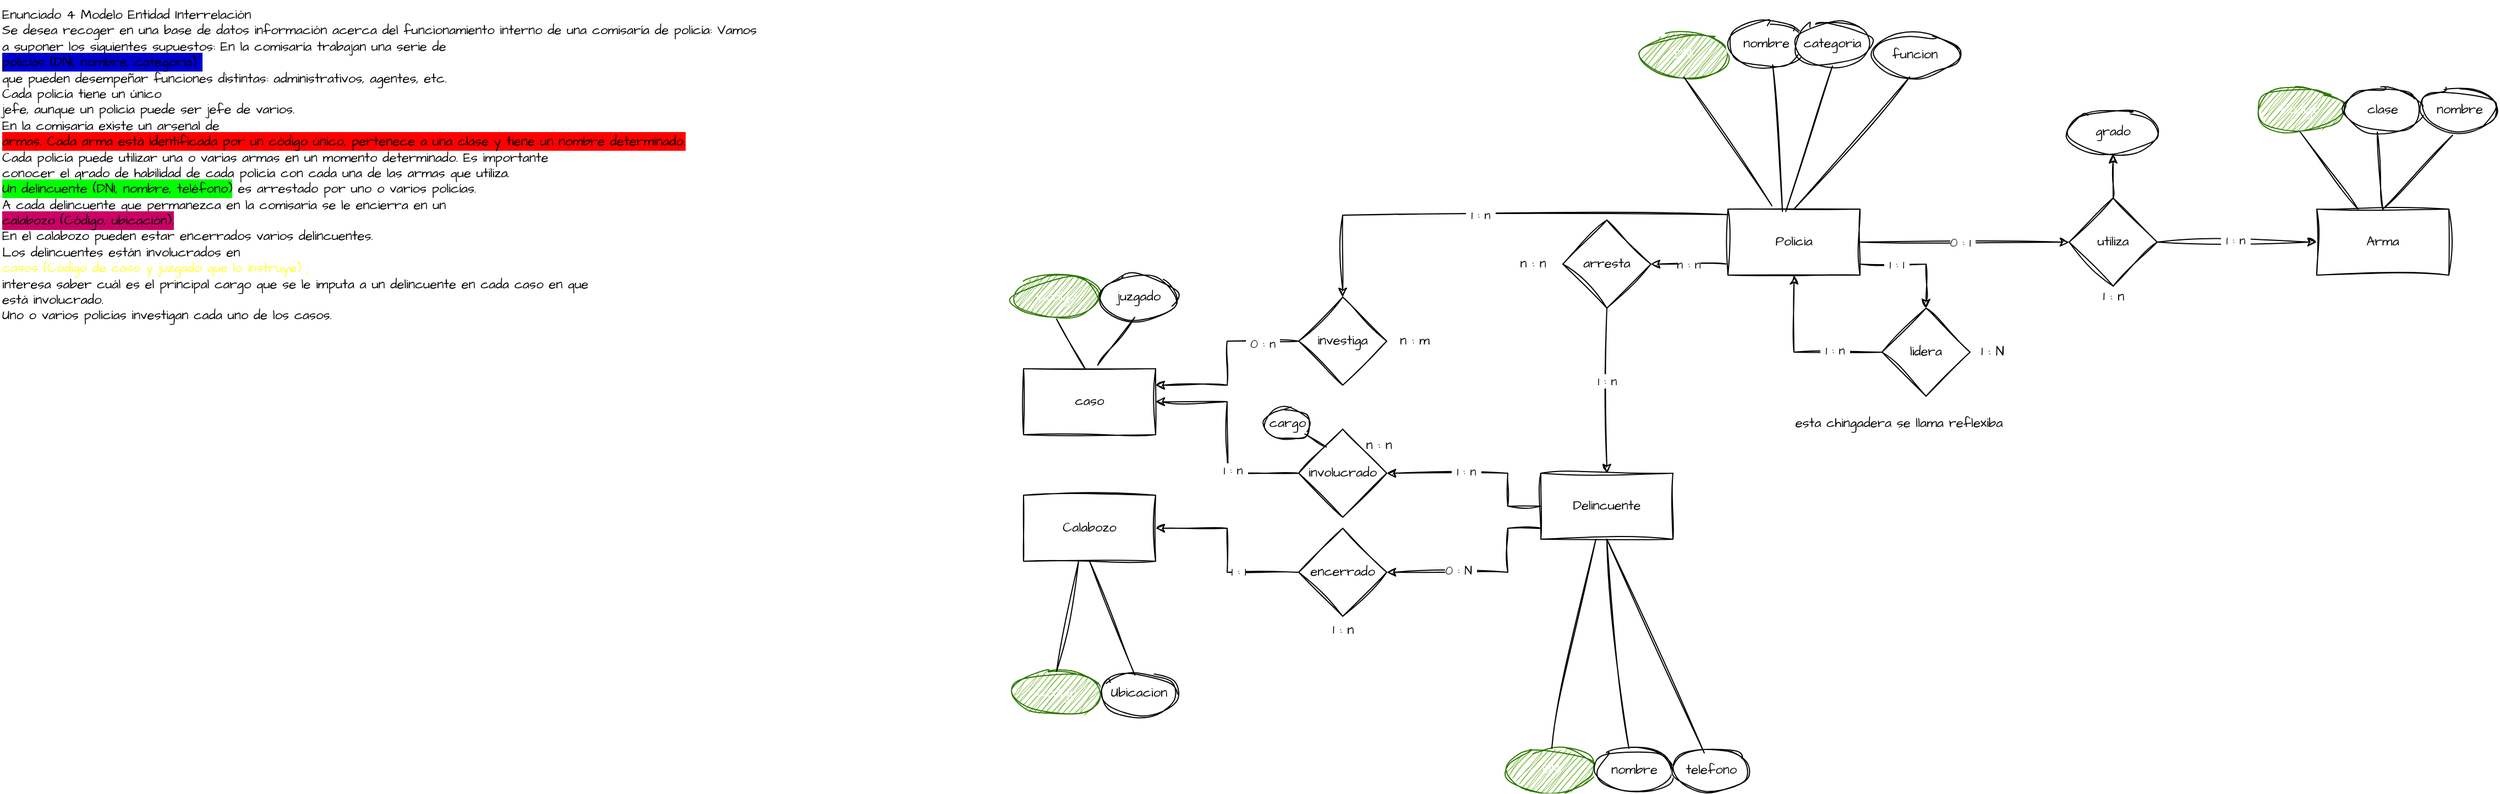 <mxfile version="28.1.2">
  <diagram name="Página-1" id="NHp910RCLfkg16YRV3e-">
    <mxGraphModel dx="4593" dy="1529" grid="1" gridSize="10" guides="1" tooltips="1" connect="1" arrows="1" fold="1" page="0" pageScale="1" pageWidth="827" pageHeight="1169" math="0" shadow="0">
      <root>
        <mxCell id="0" />
        <mxCell id="1" parent="0" />
        <mxCell id="pzdc9UByRqvHz5rYgVLP-1" value="Enunciado 4 Modelo Entidad Interrelación&lt;br&gt;Se desea recoger en una base de datos información acerca del funcionamiento interno de una comisaría de policía: Vamos a suponer los siguientes supuestos: En la comisaría trabajan una serie de&amp;nbsp;&lt;div&gt;&lt;span style=&quot;background-color: rgb(0, 0, 204);&quot;&gt;policías (DNI, nombre, categoría)&amp;nbsp;&lt;/span&gt;&lt;/div&gt;&lt;div&gt;que pueden desempeñar&amp;nbsp;&lt;span style=&quot;background-color: transparent; color: light-dark(rgb(0, 0, 0), rgb(255, 255, 255));&quot;&gt;funciones distintas: administrativos, agentes, etc.&lt;/span&gt;&lt;/div&gt;&lt;div&gt;&lt;span style=&quot;background-color: transparent; color: light-dark(rgb(0, 0, 0), rgb(255, 255, 255));&quot;&gt;Cada policía tiene un único&amp;nbsp;&lt;/span&gt;&lt;/div&gt;&lt;div&gt;&lt;span style=&quot;background-color: transparent; color: light-dark(rgb(0, 0, 0), rgb(255, 255, 255));&quot;&gt;jefe, aunque un policía puede ser jefe de varios.&lt;/span&gt;&lt;/div&gt;&lt;div&gt;En la comisaría existe un arsenal de&amp;nbsp;&lt;/div&gt;&lt;div&gt;&lt;span style=&quot;background-color: rgb(255, 0, 0);&quot;&gt;armas. Cada arma está identificada por un código único, pertenece a una clase y tiene un nombre determinado.&lt;br&gt;&lt;/span&gt;Cada policía puede utilizar una o varias armas en un momento determinado. Es importante&lt;br&gt;conocer el grado de habilidad de cada policía con cada una de las armas que utiliza.&lt;br&gt;&lt;span style=&quot;background-color: rgb(0, 255, 0);&quot;&gt;Un delincuente (DNI, nombre, teléfono)&lt;/span&gt; es arrestado por uno o varios policías.&lt;br&gt;A cada delincuente que permanezca en la comisaría se le encierra en un&amp;nbsp;&lt;/div&gt;&lt;div&gt;&lt;span style=&quot;background-color: rgb(204, 0, 102);&quot;&gt;calabozo (Código, ubicación).&lt;/span&gt;&lt;span style=&quot;background-color: light-dark(#ffffff, var(--ge-dark-color, #121212));&quot;&gt;&amp;nbsp;&lt;/span&gt;&lt;/div&gt;&lt;div&gt;En el calabozo pueden estar encerrados varios delincuentes.&lt;br&gt;Los delincuentes están involucrados en&lt;/div&gt;&lt;div&gt;&lt;font style=&quot;color: rgb(255, 255, 51);&quot;&gt;c&lt;span style=&quot;background-color: transparent;&quot;&gt;asos (Código de caso y juzgado que lo instruye) ;&lt;/span&gt;&lt;/font&gt;&lt;/div&gt;&lt;div&gt;interesa saber cuál es el principal cargo que se le imputa a un delincuente en cada caso en que&lt;br&gt;está involucrado.&lt;br&gt;Uno o varios policías investigan cada uno de los casos.&lt;/div&gt;" style="text;whiteSpace=wrap;html=1;fontFamily=Architects Daughter;fontSource=https%3A%2F%2Ffonts.googleapis.com%2Fcss%3Ffamily%3DArchitects%2BDaughter;" vertex="1" parent="1">
          <mxGeometry x="-1720" y="150" width="690" height="290" as="geometry" />
        </mxCell>
        <mxCell id="pzdc9UByRqvHz5rYgVLP-36" value="" style="edgeStyle=orthogonalEdgeStyle;rounded=0;sketch=1;hachureGap=4;jiggle=2;curveFitting=1;orthogonalLoop=1;jettySize=auto;html=1;fontFamily=Architects Daughter;fontSource=https%3A%2F%2Ffonts.googleapis.com%2Fcss%3Ffamily%3DArchitects%2BDaughter;entryX=1;entryY=0.5;entryDx=0;entryDy=0;" edge="1" parent="1" source="pzdc9UByRqvHz5rYgVLP-2" target="pzdc9UByRqvHz5rYgVLP-35">
          <mxGeometry relative="1" as="geometry">
            <Array as="points">
              <mxPoint x="-220" y="390" />
            </Array>
          </mxGeometry>
        </mxCell>
        <mxCell id="pzdc9UByRqvHz5rYgVLP-83" value="n : n" style="edgeLabel;html=1;align=center;verticalAlign=middle;resizable=0;points=[];sketch=1;hachureGap=4;jiggle=2;curveFitting=1;fontFamily=Architects Daughter;fontSource=https%3A%2F%2Ffonts.googleapis.com%2Fcss%3Ffamily%3DArchitects%2BDaughter;" vertex="1" connectable="0" parent="pzdc9UByRqvHz5rYgVLP-36">
          <mxGeometry x="0.041" relative="1" as="geometry">
            <mxPoint as="offset" />
          </mxGeometry>
        </mxCell>
        <mxCell id="pzdc9UByRqvHz5rYgVLP-47" value="" style="edgeStyle=orthogonalEdgeStyle;rounded=0;sketch=1;hachureGap=4;jiggle=2;curveFitting=1;orthogonalLoop=1;jettySize=auto;html=1;fontFamily=Architects Daughter;fontSource=https%3A%2F%2Ffonts.googleapis.com%2Fcss%3Ffamily%3DArchitects%2BDaughter;" edge="1" parent="1" source="pzdc9UByRqvHz5rYgVLP-2" target="pzdc9UByRqvHz5rYgVLP-46">
          <mxGeometry relative="1" as="geometry">
            <Array as="points">
              <mxPoint x="30" y="390" />
            </Array>
          </mxGeometry>
        </mxCell>
        <mxCell id="pzdc9UByRqvHz5rYgVLP-76" value="&amp;nbsp;1 : 1&amp;nbsp;" style="edgeLabel;html=1;align=center;verticalAlign=middle;resizable=0;points=[];sketch=1;hachureGap=4;jiggle=2;curveFitting=1;fontFamily=Architects Daughter;fontSource=https%3A%2F%2Ffonts.googleapis.com%2Fcss%3Ffamily%3DArchitects%2BDaughter;" vertex="1" connectable="0" parent="pzdc9UByRqvHz5rYgVLP-47">
          <mxGeometry x="-0.337" relative="1" as="geometry">
            <mxPoint as="offset" />
          </mxGeometry>
        </mxCell>
        <mxCell id="pzdc9UByRqvHz5rYgVLP-64" value="" style="edgeStyle=orthogonalEdgeStyle;rounded=0;sketch=1;hachureGap=4;jiggle=2;curveFitting=1;orthogonalLoop=1;jettySize=auto;html=1;fontFamily=Architects Daughter;fontSource=https%3A%2F%2Ffonts.googleapis.com%2Fcss%3Ffamily%3DArchitects%2BDaughter;" edge="1" parent="1" source="pzdc9UByRqvHz5rYgVLP-2" target="pzdc9UByRqvHz5rYgVLP-63">
          <mxGeometry relative="1" as="geometry" />
        </mxCell>
        <mxCell id="pzdc9UByRqvHz5rYgVLP-80" value="0 : 1&amp;nbsp;" style="edgeLabel;html=1;align=center;verticalAlign=middle;resizable=0;points=[];sketch=1;hachureGap=4;jiggle=2;curveFitting=1;fontFamily=Architects Daughter;fontSource=https%3A%2F%2Ffonts.googleapis.com%2Fcss%3Ffamily%3DArchitects%2BDaughter;" vertex="1" connectable="0" parent="pzdc9UByRqvHz5rYgVLP-64">
          <mxGeometry x="-0.027" relative="1" as="geometry">
            <mxPoint as="offset" />
          </mxGeometry>
        </mxCell>
        <mxCell id="pzdc9UByRqvHz5rYgVLP-71" style="edgeStyle=orthogonalEdgeStyle;rounded=0;sketch=1;hachureGap=4;jiggle=2;curveFitting=1;orthogonalLoop=1;jettySize=auto;html=1;entryX=0.5;entryY=0;entryDx=0;entryDy=0;fontFamily=Architects Daughter;fontSource=https%3A%2F%2Ffonts.googleapis.com%2Fcss%3Ffamily%3DArchitects%2BDaughter;" edge="1" parent="1" target="pzdc9UByRqvHz5rYgVLP-70">
          <mxGeometry relative="1" as="geometry">
            <mxPoint x="-150" y="345.023" as="sourcePoint" />
            <mxPoint x="-490" y="394.97" as="targetPoint" />
          </mxGeometry>
        </mxCell>
        <mxCell id="pzdc9UByRqvHz5rYgVLP-92" value="&amp;nbsp;1 : n&amp;nbsp;" style="edgeLabel;html=1;align=center;verticalAlign=middle;resizable=0;points=[];sketch=1;hachureGap=4;jiggle=2;curveFitting=1;fontFamily=Architects Daughter;fontSource=https%3A%2F%2Ffonts.googleapis.com%2Fcss%3Ffamily%3DArchitects%2BDaughter;" vertex="1" connectable="0" parent="pzdc9UByRqvHz5rYgVLP-71">
          <mxGeometry x="0.062" y="-1" relative="1" as="geometry">
            <mxPoint as="offset" />
          </mxGeometry>
        </mxCell>
        <mxCell id="pzdc9UByRqvHz5rYgVLP-2" value="Policia" style="rounded=0;whiteSpace=wrap;html=1;sketch=1;hachureGap=4;jiggle=2;curveFitting=1;fontFamily=Architects Daughter;fontSource=https%3A%2F%2Ffonts.googleapis.com%2Fcss%3Ffamily%3DArchitects%2BDaughter;" vertex="1" parent="1">
          <mxGeometry x="-150" y="340" width="120" height="60" as="geometry" />
        </mxCell>
        <mxCell id="pzdc9UByRqvHz5rYgVLP-3" value="DNI" style="ellipse;whiteSpace=wrap;html=1;sketch=1;hachureGap=4;jiggle=2;curveFitting=1;fontFamily=Architects Daughter;fontSource=https%3A%2F%2Ffonts.googleapis.com%2Fcss%3Ffamily%3DArchitects%2BDaughter;fillColor=#60a917;fontColor=#ffffff;strokeColor=#2D7600;" vertex="1" parent="1">
          <mxGeometry x="-230" y="180" width="80" height="40" as="geometry" />
        </mxCell>
        <mxCell id="pzdc9UByRqvHz5rYgVLP-4" value="" style="endArrow=none;html=1;rounded=0;sketch=1;hachureGap=4;jiggle=2;curveFitting=1;fontFamily=Architects Daughter;fontSource=https%3A%2F%2Ffonts.googleapis.com%2Fcss%3Ffamily%3DArchitects%2BDaughter;exitX=0.5;exitY=1;exitDx=0;exitDy=0;entryX=0.333;entryY=-0.05;entryDx=0;entryDy=0;entryPerimeter=0;" edge="1" parent="1" source="pzdc9UByRqvHz5rYgVLP-3" target="pzdc9UByRqvHz5rYgVLP-2">
          <mxGeometry width="50" height="50" relative="1" as="geometry">
            <mxPoint x="-170" y="300" as="sourcePoint" />
            <mxPoint x="-120" y="250" as="targetPoint" />
          </mxGeometry>
        </mxCell>
        <mxCell id="pzdc9UByRqvHz5rYgVLP-5" value="nombre" style="ellipse;whiteSpace=wrap;html=1;sketch=1;hachureGap=4;jiggle=2;curveFitting=1;fontFamily=Architects Daughter;fontSource=https%3A%2F%2Ffonts.googleapis.com%2Fcss%3Ffamily%3DArchitects%2BDaughter;" vertex="1" parent="1">
          <mxGeometry x="-150" y="170" width="70" height="40" as="geometry" />
        </mxCell>
        <mxCell id="pzdc9UByRqvHz5rYgVLP-6" value="" style="endArrow=none;html=1;rounded=0;sketch=1;hachureGap=4;jiggle=2;curveFitting=1;fontFamily=Architects Daughter;fontSource=https%3A%2F%2Ffonts.googleapis.com%2Fcss%3Ffamily%3DArchitects%2BDaughter;exitX=0.581;exitY=0.971;exitDx=0;exitDy=0;entryX=0.413;entryY=0.036;entryDx=0;entryDy=0;entryPerimeter=0;exitPerimeter=0;" edge="1" parent="1" source="pzdc9UByRqvHz5rYgVLP-5" target="pzdc9UByRqvHz5rYgVLP-2">
          <mxGeometry width="50" height="50" relative="1" as="geometry">
            <mxPoint x="-190" y="370" as="sourcePoint" />
            <mxPoint x="-102" y="384" as="targetPoint" />
          </mxGeometry>
        </mxCell>
        <mxCell id="pzdc9UByRqvHz5rYgVLP-7" value="categoria" style="ellipse;whiteSpace=wrap;html=1;sketch=1;hachureGap=4;jiggle=2;curveFitting=1;fontFamily=Architects Daughter;fontSource=https%3A%2F%2Ffonts.googleapis.com%2Fcss%3Ffamily%3DArchitects%2BDaughter;" vertex="1" parent="1">
          <mxGeometry x="-90" y="170" width="70" height="40" as="geometry" />
        </mxCell>
        <mxCell id="pzdc9UByRqvHz5rYgVLP-8" value="" style="endArrow=none;html=1;rounded=0;sketch=1;hachureGap=4;jiggle=2;curveFitting=1;fontFamily=Architects Daughter;fontSource=https%3A%2F%2Ffonts.googleapis.com%2Fcss%3Ffamily%3DArchitects%2BDaughter;exitX=0.5;exitY=1;exitDx=0;exitDy=0;entryX=0.438;entryY=0.036;entryDx=0;entryDy=0;entryPerimeter=0;" edge="1" parent="1" source="pzdc9UByRqvHz5rYgVLP-7" target="pzdc9UByRqvHz5rYgVLP-2">
          <mxGeometry width="50" height="50" relative="1" as="geometry">
            <mxPoint x="-140" y="414" as="sourcePoint" />
            <mxPoint x="-53" y="400" as="targetPoint" />
          </mxGeometry>
        </mxCell>
        <mxCell id="pzdc9UByRqvHz5rYgVLP-13" value="funcion" style="ellipse;whiteSpace=wrap;html=1;sketch=1;hachureGap=4;jiggle=2;curveFitting=1;fontFamily=Architects Daughter;fontSource=https%3A%2F%2Ffonts.googleapis.com%2Fcss%3Ffamily%3DArchitects%2BDaughter;" vertex="1" parent="1">
          <mxGeometry x="-20" y="180" width="80" height="40" as="geometry" />
        </mxCell>
        <mxCell id="pzdc9UByRqvHz5rYgVLP-14" value="" style="endArrow=none;html=1;rounded=0;sketch=1;hachureGap=4;jiggle=2;curveFitting=1;fontFamily=Architects Daughter;fontSource=https%3A%2F%2Ffonts.googleapis.com%2Fcss%3Ffamily%3DArchitects%2BDaughter;exitX=0.439;exitY=0.999;exitDx=0;exitDy=0;entryX=0.5;entryY=0;entryDx=0;entryDy=0;exitPerimeter=0;" edge="1" parent="1" source="pzdc9UByRqvHz5rYgVLP-13" target="pzdc9UByRqvHz5rYgVLP-2">
          <mxGeometry width="50" height="50" relative="1" as="geometry">
            <mxPoint x="-150" y="455" as="sourcePoint" />
            <mxPoint x="-70" y="420" as="targetPoint" />
          </mxGeometry>
        </mxCell>
        <mxCell id="pzdc9UByRqvHz5rYgVLP-18" value="Arma" style="rounded=0;whiteSpace=wrap;html=1;sketch=1;hachureGap=4;jiggle=2;curveFitting=1;fontFamily=Architects Daughter;fontSource=https%3A%2F%2Ffonts.googleapis.com%2Fcss%3Ffamily%3DArchitects%2BDaughter;" vertex="1" parent="1">
          <mxGeometry x="385" y="340" width="120" height="60" as="geometry" />
        </mxCell>
        <mxCell id="pzdc9UByRqvHz5rYgVLP-19" value="codigo" style="ellipse;whiteSpace=wrap;html=1;sketch=1;hachureGap=4;jiggle=2;curveFitting=1;fontFamily=Architects Daughter;fontSource=https%3A%2F%2Ffonts.googleapis.com%2Fcss%3Ffamily%3DArchitects%2BDaughter;fillColor=#60a917;fontColor=#ffffff;strokeColor=#2D7600;" vertex="1" parent="1">
          <mxGeometry x="330" y="230" width="80" height="40" as="geometry" />
        </mxCell>
        <mxCell id="pzdc9UByRqvHz5rYgVLP-20" value="clase" style="ellipse;whiteSpace=wrap;html=1;sketch=1;hachureGap=4;jiggle=2;curveFitting=1;fontFamily=Architects Daughter;fontSource=https%3A%2F%2Ffonts.googleapis.com%2Fcss%3Ffamily%3DArchitects%2BDaughter;" vertex="1" parent="1">
          <mxGeometry x="410" y="230" width="70" height="40" as="geometry" />
        </mxCell>
        <mxCell id="pzdc9UByRqvHz5rYgVLP-21" value="nombre" style="ellipse;whiteSpace=wrap;html=1;sketch=1;hachureGap=4;jiggle=2;curveFitting=1;fontFamily=Architects Daughter;fontSource=https%3A%2F%2Ffonts.googleapis.com%2Fcss%3Ffamily%3DArchitects%2BDaughter;" vertex="1" parent="1">
          <mxGeometry x="480" y="230" width="70" height="40" as="geometry" />
        </mxCell>
        <mxCell id="pzdc9UByRqvHz5rYgVLP-23" value="" style="endArrow=none;html=1;rounded=0;sketch=1;hachureGap=4;jiggle=2;curveFitting=1;fontFamily=Architects Daughter;fontSource=https%3A%2F%2Ffonts.googleapis.com%2Fcss%3Ffamily%3DArchitects%2BDaughter;entryX=0.406;entryY=1.073;entryDx=0;entryDy=0;entryPerimeter=0;exitX=0.5;exitY=0;exitDx=0;exitDy=0;" edge="1" parent="1" source="pzdc9UByRqvHz5rYgVLP-18" target="pzdc9UByRqvHz5rYgVLP-21">
          <mxGeometry width="50" height="50" relative="1" as="geometry">
            <mxPoint x="400" y="360" as="sourcePoint" />
            <mxPoint x="450" y="310" as="targetPoint" />
          </mxGeometry>
        </mxCell>
        <mxCell id="pzdc9UByRqvHz5rYgVLP-24" value="" style="endArrow=none;html=1;rounded=0;sketch=1;hachureGap=4;jiggle=2;curveFitting=1;fontFamily=Architects Daughter;fontSource=https%3A%2F%2Ffonts.googleapis.com%2Fcss%3Ffamily%3DArchitects%2BDaughter;entryX=0.429;entryY=1;entryDx=0;entryDy=0;exitX=0.5;exitY=0;exitDx=0;exitDy=0;entryPerimeter=0;" edge="1" parent="1" source="pzdc9UByRqvHz5rYgVLP-18" target="pzdc9UByRqvHz5rYgVLP-20">
          <mxGeometry width="50" height="50" relative="1" as="geometry">
            <mxPoint x="440" y="377" as="sourcePoint" />
            <mxPoint x="508" y="310" as="targetPoint" />
          </mxGeometry>
        </mxCell>
        <mxCell id="pzdc9UByRqvHz5rYgVLP-25" value="" style="endArrow=none;html=1;rounded=0;sketch=1;hachureGap=4;jiggle=2;curveFitting=1;fontFamily=Architects Daughter;fontSource=https%3A%2F%2Ffonts.googleapis.com%2Fcss%3Ffamily%3DArchitects%2BDaughter;entryX=0.5;entryY=1;entryDx=0;entryDy=0;" edge="1" parent="1" source="pzdc9UByRqvHz5rYgVLP-18" target="pzdc9UByRqvHz5rYgVLP-19">
          <mxGeometry width="50" height="50" relative="1" as="geometry">
            <mxPoint x="420" y="380" as="sourcePoint" />
            <mxPoint x="420" y="310" as="targetPoint" />
          </mxGeometry>
        </mxCell>
        <mxCell id="pzdc9UByRqvHz5rYgVLP-44" value="" style="edgeStyle=orthogonalEdgeStyle;rounded=0;sketch=1;hachureGap=4;jiggle=2;curveFitting=1;orthogonalLoop=1;jettySize=auto;html=1;fontFamily=Architects Daughter;fontSource=https%3A%2F%2Ffonts.googleapis.com%2Fcss%3Ffamily%3DArchitects%2BDaughter;entryX=1;entryY=0.5;entryDx=0;entryDy=0;" edge="1" parent="1" source="pzdc9UByRqvHz5rYgVLP-26" target="pzdc9UByRqvHz5rYgVLP-43">
          <mxGeometry relative="1" as="geometry">
            <Array as="points">
              <mxPoint x="-350" y="630" />
              <mxPoint x="-350" y="670" />
            </Array>
          </mxGeometry>
        </mxCell>
        <mxCell id="pzdc9UByRqvHz5rYgVLP-86" value="0 : N&amp;nbsp;" style="edgeLabel;html=1;align=center;verticalAlign=middle;resizable=0;points=[];sketch=1;hachureGap=4;jiggle=2;curveFitting=1;fontFamily=Architects Daughter;fontSource=https%3A%2F%2Ffonts.googleapis.com%2Fcss%3Ffamily%3DArchitects%2BDaughter;" vertex="1" connectable="0" parent="pzdc9UByRqvHz5rYgVLP-44">
          <mxGeometry x="0.259" y="-2" relative="1" as="geometry">
            <mxPoint as="offset" />
          </mxGeometry>
        </mxCell>
        <mxCell id="pzdc9UByRqvHz5rYgVLP-54" value="" style="edgeStyle=orthogonalEdgeStyle;rounded=0;sketch=1;hachureGap=4;jiggle=2;curveFitting=1;orthogonalLoop=1;jettySize=auto;html=1;fontFamily=Architects Daughter;fontSource=https%3A%2F%2Ffonts.googleapis.com%2Fcss%3Ffamily%3DArchitects%2BDaughter;" edge="1" parent="1" source="pzdc9UByRqvHz5rYgVLP-26" target="pzdc9UByRqvHz5rYgVLP-53">
          <mxGeometry relative="1" as="geometry">
            <Array as="points">
              <mxPoint x="-350" y="610" />
              <mxPoint x="-350" y="580" />
            </Array>
          </mxGeometry>
        </mxCell>
        <mxCell id="pzdc9UByRqvHz5rYgVLP-89" value="&amp;nbsp;1 : n&amp;nbsp;" style="edgeLabel;html=1;align=center;verticalAlign=middle;resizable=0;points=[];sketch=1;hachureGap=4;jiggle=2;curveFitting=1;fontFamily=Architects Daughter;fontSource=https%3A%2F%2Ffonts.googleapis.com%2Fcss%3Ffamily%3DArchitects%2BDaughter;" vertex="1" connectable="0" parent="pzdc9UByRqvHz5rYgVLP-54">
          <mxGeometry x="0.161" y="-2" relative="1" as="geometry">
            <mxPoint as="offset" />
          </mxGeometry>
        </mxCell>
        <mxCell id="pzdc9UByRqvHz5rYgVLP-26" value="Delincuente" style="rounded=0;whiteSpace=wrap;html=1;sketch=1;hachureGap=4;jiggle=2;curveFitting=1;fontFamily=Architects Daughter;fontSource=https%3A%2F%2Ffonts.googleapis.com%2Fcss%3Ffamily%3DArchitects%2BDaughter;" vertex="1" parent="1">
          <mxGeometry x="-320" y="580" width="120" height="60" as="geometry" />
        </mxCell>
        <mxCell id="pzdc9UByRqvHz5rYgVLP-28" value="DNI" style="ellipse;whiteSpace=wrap;html=1;sketch=1;hachureGap=4;jiggle=2;curveFitting=1;fontFamily=Architects Daughter;fontSource=https%3A%2F%2Ffonts.googleapis.com%2Fcss%3Ffamily%3DArchitects%2BDaughter;fillColor=#60a917;fontColor=#ffffff;strokeColor=#2D7600;" vertex="1" parent="1">
          <mxGeometry x="-350" y="830" width="80" height="40" as="geometry" />
        </mxCell>
        <mxCell id="pzdc9UByRqvHz5rYgVLP-29" value="nombre" style="ellipse;whiteSpace=wrap;html=1;sketch=1;hachureGap=4;jiggle=2;curveFitting=1;fontFamily=Architects Daughter;fontSource=https%3A%2F%2Ffonts.googleapis.com%2Fcss%3Ffamily%3DArchitects%2BDaughter;" vertex="1" parent="1">
          <mxGeometry x="-270" y="830" width="70" height="40" as="geometry" />
        </mxCell>
        <mxCell id="pzdc9UByRqvHz5rYgVLP-30" value="telefono" style="ellipse;whiteSpace=wrap;html=1;sketch=1;hachureGap=4;jiggle=2;curveFitting=1;fontFamily=Architects Daughter;fontSource=https%3A%2F%2Ffonts.googleapis.com%2Fcss%3Ffamily%3DArchitects%2BDaughter;" vertex="1" parent="1">
          <mxGeometry x="-200" y="830" width="70" height="40" as="geometry" />
        </mxCell>
        <mxCell id="pzdc9UByRqvHz5rYgVLP-32" value="" style="endArrow=none;html=1;rounded=0;sketch=1;hachureGap=4;jiggle=2;curveFitting=1;fontFamily=Architects Daughter;fontSource=https%3A%2F%2Ffonts.googleapis.com%2Fcss%3Ffamily%3DArchitects%2BDaughter;exitX=0.407;exitY=0.105;exitDx=0;exitDy=0;entryX=0.5;entryY=1;entryDx=0;entryDy=0;exitPerimeter=0;" edge="1" parent="1" source="pzdc9UByRqvHz5rYgVLP-30" target="pzdc9UByRqvHz5rYgVLP-26">
          <mxGeometry width="50" height="50" relative="1" as="geometry">
            <mxPoint x="55" y="490" as="sourcePoint" />
            <mxPoint x="115" y="627" as="targetPoint" />
          </mxGeometry>
        </mxCell>
        <mxCell id="pzdc9UByRqvHz5rYgVLP-33" value="" style="endArrow=none;html=1;rounded=0;sketch=1;hachureGap=4;jiggle=2;curveFitting=1;fontFamily=Architects Daughter;fontSource=https%3A%2F%2Ffonts.googleapis.com%2Fcss%3Ffamily%3DArchitects%2BDaughter;entryX=0.5;entryY=1;entryDx=0;entryDy=0;" edge="1" parent="1" target="pzdc9UByRqvHz5rYgVLP-26">
          <mxGeometry width="50" height="50" relative="1" as="geometry">
            <mxPoint x="-240" y="830" as="sourcePoint" />
            <mxPoint x="-235" y="570" as="targetPoint" />
          </mxGeometry>
        </mxCell>
        <mxCell id="pzdc9UByRqvHz5rYgVLP-34" value="" style="endArrow=none;html=1;rounded=0;sketch=1;hachureGap=4;jiggle=2;curveFitting=1;fontFamily=Architects Daughter;fontSource=https%3A%2F%2Ffonts.googleapis.com%2Fcss%3Ffamily%3DArchitects%2BDaughter;exitX=0.5;exitY=0;exitDx=0;exitDy=0;" edge="1" parent="1" source="pzdc9UByRqvHz5rYgVLP-28">
          <mxGeometry width="50" height="50" relative="1" as="geometry">
            <mxPoint x="-235" y="510" as="sourcePoint" />
            <mxPoint x="-270" y="640" as="targetPoint" />
          </mxGeometry>
        </mxCell>
        <mxCell id="pzdc9UByRqvHz5rYgVLP-62" style="edgeStyle=orthogonalEdgeStyle;rounded=0;sketch=1;hachureGap=4;jiggle=2;curveFitting=1;orthogonalLoop=1;jettySize=auto;html=1;entryX=0.5;entryY=0;entryDx=0;entryDy=0;fontFamily=Architects Daughter;fontSource=https%3A%2F%2Ffonts.googleapis.com%2Fcss%3Ffamily%3DArchitects%2BDaughter;" edge="1" parent="1" source="pzdc9UByRqvHz5rYgVLP-35" target="pzdc9UByRqvHz5rYgVLP-26">
          <mxGeometry relative="1" as="geometry" />
        </mxCell>
        <mxCell id="pzdc9UByRqvHz5rYgVLP-82" value="1 : n" style="edgeLabel;html=1;align=center;verticalAlign=middle;resizable=0;points=[];sketch=1;hachureGap=4;jiggle=2;curveFitting=1;fontFamily=Architects Daughter;fontSource=https%3A%2F%2Ffonts.googleapis.com%2Fcss%3Ffamily%3DArchitects%2BDaughter;" vertex="1" connectable="0" parent="pzdc9UByRqvHz5rYgVLP-62">
          <mxGeometry x="-0.126" relative="1" as="geometry">
            <mxPoint as="offset" />
          </mxGeometry>
        </mxCell>
        <mxCell id="pzdc9UByRqvHz5rYgVLP-35" value="arresta" style="rhombus;whiteSpace=wrap;html=1;fontFamily=Architects Daughter;rounded=0;sketch=1;hachureGap=4;jiggle=2;curveFitting=1;fontSource=https%3A%2F%2Ffonts.googleapis.com%2Fcss%3Ffamily%3DArchitects%2BDaughter;" vertex="1" parent="1">
          <mxGeometry x="-300" y="350" width="80" height="80" as="geometry" />
        </mxCell>
        <mxCell id="pzdc9UByRqvHz5rYgVLP-38" value="Calabozo" style="rounded=0;whiteSpace=wrap;html=1;sketch=1;hachureGap=4;jiggle=2;curveFitting=1;fontFamily=Architects Daughter;fontSource=https%3A%2F%2Ffonts.googleapis.com%2Fcss%3Ffamily%3DArchitects%2BDaughter;" vertex="1" parent="1">
          <mxGeometry x="-790" y="600" width="120" height="60" as="geometry" />
        </mxCell>
        <mxCell id="pzdc9UByRqvHz5rYgVLP-39" value="Codigo" style="ellipse;whiteSpace=wrap;html=1;sketch=1;hachureGap=4;jiggle=2;curveFitting=1;fontFamily=Architects Daughter;fontSource=https%3A%2F%2Ffonts.googleapis.com%2Fcss%3Ffamily%3DArchitects%2BDaughter;fillColor=#60a917;fontColor=#ffffff;strokeColor=#2D7600;" vertex="1" parent="1">
          <mxGeometry x="-800" y="760" width="80" height="40" as="geometry" />
        </mxCell>
        <mxCell id="pzdc9UByRqvHz5rYgVLP-40" value="Ubicacion" style="ellipse;whiteSpace=wrap;html=1;sketch=1;hachureGap=4;jiggle=2;curveFitting=1;fontFamily=Architects Daughter;fontSource=https%3A%2F%2Ffonts.googleapis.com%2Fcss%3Ffamily%3DArchitects%2BDaughter;" vertex="1" parent="1">
          <mxGeometry x="-720" y="760" width="70" height="40" as="geometry" />
        </mxCell>
        <mxCell id="pzdc9UByRqvHz5rYgVLP-41" value="" style="endArrow=none;html=1;rounded=0;sketch=1;hachureGap=4;jiggle=2;curveFitting=1;fontFamily=Architects Daughter;fontSource=https%3A%2F%2Ffonts.googleapis.com%2Fcss%3Ffamily%3DArchitects%2BDaughter;exitX=0.445;exitY=0.084;exitDx=0;exitDy=0;entryX=0.5;entryY=1;entryDx=0;entryDy=0;exitPerimeter=0;" edge="1" parent="1" source="pzdc9UByRqvHz5rYgVLP-40" target="pzdc9UByRqvHz5rYgVLP-38">
          <mxGeometry width="50" height="50" relative="1" as="geometry">
            <mxPoint x="-480" y="490" as="sourcePoint" />
            <mxPoint x="-410" y="610" as="targetPoint" />
          </mxGeometry>
        </mxCell>
        <mxCell id="pzdc9UByRqvHz5rYgVLP-42" value="" style="endArrow=none;html=1;rounded=0;sketch=1;hachureGap=4;jiggle=2;curveFitting=1;fontFamily=Architects Daughter;fontSource=https%3A%2F%2Ffonts.googleapis.com%2Fcss%3Ffamily%3DArchitects%2BDaughter;exitX=0.5;exitY=0;exitDx=0;exitDy=0;" edge="1" parent="1" source="pzdc9UByRqvHz5rYgVLP-39">
          <mxGeometry width="50" height="50" relative="1" as="geometry">
            <mxPoint x="-615" y="530" as="sourcePoint" />
            <mxPoint x="-740" y="660" as="targetPoint" />
          </mxGeometry>
        </mxCell>
        <mxCell id="pzdc9UByRqvHz5rYgVLP-45" style="edgeStyle=orthogonalEdgeStyle;rounded=0;sketch=1;hachureGap=4;jiggle=2;curveFitting=1;orthogonalLoop=1;jettySize=auto;html=1;entryX=1;entryY=0.5;entryDx=0;entryDy=0;fontFamily=Architects Daughter;fontSource=https%3A%2F%2Ffonts.googleapis.com%2Fcss%3Ffamily%3DArchitects%2BDaughter;" edge="1" parent="1" source="pzdc9UByRqvHz5rYgVLP-43" target="pzdc9UByRqvHz5rYgVLP-38">
          <mxGeometry relative="1" as="geometry" />
        </mxCell>
        <mxCell id="pzdc9UByRqvHz5rYgVLP-85" value="1 : 1" style="edgeLabel;html=1;align=center;verticalAlign=middle;resizable=0;points=[];sketch=1;hachureGap=4;jiggle=2;curveFitting=1;fontFamily=Architects Daughter;fontSource=https%3A%2F%2Ffonts.googleapis.com%2Fcss%3Ffamily%3DArchitects%2BDaughter;" vertex="1" connectable="0" parent="pzdc9UByRqvHz5rYgVLP-45">
          <mxGeometry x="-0.353" y="-1" relative="1" as="geometry">
            <mxPoint as="offset" />
          </mxGeometry>
        </mxCell>
        <mxCell id="pzdc9UByRqvHz5rYgVLP-43" value="encerrado" style="rhombus;whiteSpace=wrap;html=1;fontFamily=Architects Daughter;rounded=0;sketch=1;hachureGap=4;jiggle=2;curveFitting=1;fontSource=https%3A%2F%2Ffonts.googleapis.com%2Fcss%3Ffamily%3DArchitects%2BDaughter;" vertex="1" parent="1">
          <mxGeometry x="-540" y="630" width="80" height="80" as="geometry" />
        </mxCell>
        <mxCell id="pzdc9UByRqvHz5rYgVLP-48" style="edgeStyle=orthogonalEdgeStyle;rounded=0;sketch=1;hachureGap=4;jiggle=2;curveFitting=1;orthogonalLoop=1;jettySize=auto;html=1;entryX=0.5;entryY=1;entryDx=0;entryDy=0;fontFamily=Architects Daughter;fontSource=https%3A%2F%2Ffonts.googleapis.com%2Fcss%3Ffamily%3DArchitects%2BDaughter;" edge="1" parent="1" source="pzdc9UByRqvHz5rYgVLP-46" target="pzdc9UByRqvHz5rYgVLP-2">
          <mxGeometry relative="1" as="geometry" />
        </mxCell>
        <mxCell id="pzdc9UByRqvHz5rYgVLP-78" value="&amp;nbsp;1 : n&amp;nbsp;" style="edgeLabel;html=1;align=center;verticalAlign=middle;resizable=0;points=[];sketch=1;hachureGap=4;jiggle=2;curveFitting=1;fontFamily=Architects Daughter;fontSource=https%3A%2F%2Ffonts.googleapis.com%2Fcss%3Ffamily%3DArchitects%2BDaughter;" vertex="1" connectable="0" parent="pzdc9UByRqvHz5rYgVLP-48">
          <mxGeometry x="-0.423" y="-2" relative="1" as="geometry">
            <mxPoint as="offset" />
          </mxGeometry>
        </mxCell>
        <mxCell id="pzdc9UByRqvHz5rYgVLP-46" value="lidera" style="rhombus;whiteSpace=wrap;html=1;fontFamily=Architects Daughter;rounded=0;sketch=1;hachureGap=4;jiggle=2;curveFitting=1;fontSource=https%3A%2F%2Ffonts.googleapis.com%2Fcss%3Ffamily%3DArchitects%2BDaughter;" vertex="1" parent="1">
          <mxGeometry x="-10" y="430" width="80" height="80" as="geometry" />
        </mxCell>
        <mxCell id="pzdc9UByRqvHz5rYgVLP-49" value="caso" style="rounded=0;whiteSpace=wrap;html=1;sketch=1;hachureGap=4;jiggle=2;curveFitting=1;fontFamily=Architects Daughter;fontSource=https%3A%2F%2Ffonts.googleapis.com%2Fcss%3Ffamily%3DArchitects%2BDaughter;" vertex="1" parent="1">
          <mxGeometry x="-790" y="485" width="120" height="60" as="geometry" />
        </mxCell>
        <mxCell id="pzdc9UByRqvHz5rYgVLP-55" style="edgeStyle=orthogonalEdgeStyle;rounded=0;sketch=1;hachureGap=4;jiggle=2;curveFitting=1;orthogonalLoop=1;jettySize=auto;html=1;entryX=1;entryY=0.5;entryDx=0;entryDy=0;fontFamily=Architects Daughter;fontSource=https%3A%2F%2Ffonts.googleapis.com%2Fcss%3Ffamily%3DArchitects%2BDaughter;" edge="1" parent="1" source="pzdc9UByRqvHz5rYgVLP-53" target="pzdc9UByRqvHz5rYgVLP-49">
          <mxGeometry relative="1" as="geometry" />
        </mxCell>
        <mxCell id="pzdc9UByRqvHz5rYgVLP-88" value="&amp;nbsp;1 : n&amp;nbsp;" style="edgeLabel;html=1;align=center;verticalAlign=middle;resizable=0;points=[];sketch=1;hachureGap=4;jiggle=2;curveFitting=1;fontFamily=Architects Daughter;fontSource=https%3A%2F%2Ffonts.googleapis.com%2Fcss%3Ffamily%3DArchitects%2BDaughter;" vertex="1" connectable="0" parent="pzdc9UByRqvHz5rYgVLP-55">
          <mxGeometry x="-0.386" y="-3" relative="1" as="geometry">
            <mxPoint as="offset" />
          </mxGeometry>
        </mxCell>
        <mxCell id="pzdc9UByRqvHz5rYgVLP-53" value="involucrado" style="rhombus;whiteSpace=wrap;html=1;fontFamily=Architects Daughter;rounded=0;sketch=1;hachureGap=4;jiggle=2;curveFitting=1;fontSource=https%3A%2F%2Ffonts.googleapis.com%2Fcss%3Ffamily%3DArchitects%2BDaughter;" vertex="1" parent="1">
          <mxGeometry x="-540" y="540" width="80" height="80" as="geometry" />
        </mxCell>
        <mxCell id="pzdc9UByRqvHz5rYgVLP-56" value="Codigo" style="ellipse;whiteSpace=wrap;html=1;sketch=1;hachureGap=4;jiggle=2;curveFitting=1;fontFamily=Architects Daughter;fontSource=https%3A%2F%2Ffonts.googleapis.com%2Fcss%3Ffamily%3DArchitects%2BDaughter;fillColor=#60a917;fontColor=#ffffff;strokeColor=#2D7600;" vertex="1" parent="1">
          <mxGeometry x="-800" y="400" width="80" height="40" as="geometry" />
        </mxCell>
        <mxCell id="pzdc9UByRqvHz5rYgVLP-57" value="juzgado" style="ellipse;whiteSpace=wrap;html=1;sketch=1;hachureGap=4;jiggle=2;curveFitting=1;fontFamily=Architects Daughter;fontSource=https%3A%2F%2Ffonts.googleapis.com%2Fcss%3Ffamily%3DArchitects%2BDaughter;" vertex="1" parent="1">
          <mxGeometry x="-720" y="400" width="70" height="40" as="geometry" />
        </mxCell>
        <mxCell id="pzdc9UByRqvHz5rYgVLP-59" value="" style="endArrow=none;html=1;rounded=0;sketch=1;hachureGap=4;jiggle=2;curveFitting=1;fontFamily=Architects Daughter;fontSource=https%3A%2F%2Ffonts.googleapis.com%2Fcss%3Ffamily%3DArchitects%2BDaughter;entryX=0.443;entryY=0.957;entryDx=0;entryDy=0;entryPerimeter=0;exitX=0.562;exitY=-0.052;exitDx=0;exitDy=0;exitPerimeter=0;" edge="1" parent="1" source="pzdc9UByRqvHz5rYgVLP-49" target="pzdc9UByRqvHz5rYgVLP-57">
          <mxGeometry width="50" height="50" relative="1" as="geometry">
            <mxPoint x="-750" y="510" as="sourcePoint" />
            <mxPoint x="-700" y="460" as="targetPoint" />
          </mxGeometry>
        </mxCell>
        <mxCell id="pzdc9UByRqvHz5rYgVLP-60" value="" style="endArrow=none;html=1;rounded=0;sketch=1;hachureGap=4;jiggle=2;curveFitting=1;fontFamily=Architects Daughter;fontSource=https%3A%2F%2Ffonts.googleapis.com%2Fcss%3Ffamily%3DArchitects%2BDaughter;entryX=0.5;entryY=1;entryDx=0;entryDy=0;exitX=0.467;exitY=0.007;exitDx=0;exitDy=0;exitPerimeter=0;" edge="1" parent="1" source="pzdc9UByRqvHz5rYgVLP-49" target="pzdc9UByRqvHz5rYgVLP-56">
          <mxGeometry width="50" height="50" relative="1" as="geometry">
            <mxPoint x="-730" y="539" as="sourcePoint" />
            <mxPoint x="-696" y="470" as="targetPoint" />
          </mxGeometry>
        </mxCell>
        <mxCell id="pzdc9UByRqvHz5rYgVLP-65" value="" style="edgeStyle=orthogonalEdgeStyle;rounded=0;sketch=1;hachureGap=4;jiggle=2;curveFitting=1;orthogonalLoop=1;jettySize=auto;html=1;fontFamily=Architects Daughter;fontSource=https%3A%2F%2Ffonts.googleapis.com%2Fcss%3Ffamily%3DArchitects%2BDaughter;" edge="1" parent="1" source="pzdc9UByRqvHz5rYgVLP-63" target="pzdc9UByRqvHz5rYgVLP-18">
          <mxGeometry relative="1" as="geometry" />
        </mxCell>
        <mxCell id="pzdc9UByRqvHz5rYgVLP-79" value="&amp;nbsp;1 : n&amp;nbsp;" style="edgeLabel;html=1;align=center;verticalAlign=middle;resizable=0;points=[];sketch=1;hachureGap=4;jiggle=2;curveFitting=1;fontFamily=Architects Daughter;fontSource=https%3A%2F%2Ffonts.googleapis.com%2Fcss%3Ffamily%3DArchitects%2BDaughter;" vertex="1" connectable="0" parent="pzdc9UByRqvHz5rYgVLP-65">
          <mxGeometry x="-0.03" y="2" relative="1" as="geometry">
            <mxPoint as="offset" />
          </mxGeometry>
        </mxCell>
        <mxCell id="pzdc9UByRqvHz5rYgVLP-67" style="edgeStyle=orthogonalEdgeStyle;rounded=0;sketch=1;hachureGap=4;jiggle=2;curveFitting=1;orthogonalLoop=1;jettySize=auto;html=1;entryX=0.5;entryY=1;entryDx=0;entryDy=0;fontFamily=Architects Daughter;fontSource=https%3A%2F%2Ffonts.googleapis.com%2Fcss%3Ffamily%3DArchitects%2BDaughter;" edge="1" parent="1" source="pzdc9UByRqvHz5rYgVLP-63" target="pzdc9UByRqvHz5rYgVLP-66">
          <mxGeometry relative="1" as="geometry" />
        </mxCell>
        <mxCell id="pzdc9UByRqvHz5rYgVLP-63" value="utiliza" style="rhombus;whiteSpace=wrap;html=1;fontFamily=Architects Daughter;rounded=0;sketch=1;hachureGap=4;jiggle=2;curveFitting=1;fontSource=https%3A%2F%2Ffonts.googleapis.com%2Fcss%3Ffamily%3DArchitects%2BDaughter;" vertex="1" parent="1">
          <mxGeometry x="160" y="330" width="80" height="80" as="geometry" />
        </mxCell>
        <mxCell id="pzdc9UByRqvHz5rYgVLP-66" value="grado" style="ellipse;whiteSpace=wrap;html=1;sketch=1;hachureGap=4;jiggle=2;curveFitting=1;fontFamily=Architects Daughter;fontSource=https%3A%2F%2Ffonts.googleapis.com%2Fcss%3Ffamily%3DArchitects%2BDaughter;" vertex="1" parent="1">
          <mxGeometry x="160" y="250" width="80" height="40" as="geometry" />
        </mxCell>
        <mxCell id="pzdc9UByRqvHz5rYgVLP-72" style="edgeStyle=orthogonalEdgeStyle;rounded=0;sketch=1;hachureGap=4;jiggle=2;curveFitting=1;orthogonalLoop=1;jettySize=auto;html=1;entryX=1;entryY=0.25;entryDx=0;entryDy=0;fontFamily=Architects Daughter;fontSource=https%3A%2F%2Ffonts.googleapis.com%2Fcss%3Ffamily%3DArchitects%2BDaughter;" edge="1" parent="1" source="pzdc9UByRqvHz5rYgVLP-70" target="pzdc9UByRqvHz5rYgVLP-49">
          <mxGeometry relative="1" as="geometry" />
        </mxCell>
        <mxCell id="pzdc9UByRqvHz5rYgVLP-91" value="&amp;nbsp;0 : n&amp;nbsp;" style="edgeLabel;html=1;align=center;verticalAlign=middle;resizable=0;points=[];sketch=1;hachureGap=4;jiggle=2;curveFitting=1;fontFamily=Architects Daughter;fontSource=https%3A%2F%2Ffonts.googleapis.com%2Fcss%3Ffamily%3DArchitects%2BDaughter;" vertex="1" connectable="0" parent="pzdc9UByRqvHz5rYgVLP-72">
          <mxGeometry x="-0.605" y="2" relative="1" as="geometry">
            <mxPoint as="offset" />
          </mxGeometry>
        </mxCell>
        <mxCell id="pzdc9UByRqvHz5rYgVLP-70" value="investiga" style="rhombus;whiteSpace=wrap;html=1;fontFamily=Architects Daughter;rounded=0;sketch=1;hachureGap=4;jiggle=2;curveFitting=1;fontSource=https%3A%2F%2Ffonts.googleapis.com%2Fcss%3Ffamily%3DArchitects%2BDaughter;" vertex="1" parent="1">
          <mxGeometry x="-540" y="420" width="80" height="80" as="geometry" />
        </mxCell>
        <mxCell id="pzdc9UByRqvHz5rYgVLP-74" value="esta chingadera se llama reflexiba" style="text;html=1;align=center;verticalAlign=middle;resizable=0;points=[];autosize=1;strokeColor=none;fillColor=none;fontFamily=Architects Daughter;fontSource=https%3A%2F%2Ffonts.googleapis.com%2Fcss%3Ffamily%3DArchitects%2BDaughter;" vertex="1" parent="1">
          <mxGeometry x="-100" y="520" width="210" height="30" as="geometry" />
        </mxCell>
        <mxCell id="pzdc9UByRqvHz5rYgVLP-77" value="1 : N" style="text;html=1;align=center;verticalAlign=middle;resizable=0;points=[];autosize=1;strokeColor=none;fillColor=none;fontFamily=Architects Daughter;fontSource=https%3A%2F%2Ffonts.googleapis.com%2Fcss%3Ffamily%3DArchitects%2BDaughter;" vertex="1" parent="1">
          <mxGeometry x="70" y="455" width="40" height="30" as="geometry" />
        </mxCell>
        <mxCell id="pzdc9UByRqvHz5rYgVLP-81" value="1 : n" style="text;html=1;align=center;verticalAlign=middle;resizable=0;points=[];autosize=1;strokeColor=none;fillColor=none;fontFamily=Architects Daughter;fontSource=https%3A%2F%2Ffonts.googleapis.com%2Fcss%3Ffamily%3DArchitects%2BDaughter;" vertex="1" parent="1">
          <mxGeometry x="180" y="405" width="40" height="30" as="geometry" />
        </mxCell>
        <mxCell id="pzdc9UByRqvHz5rYgVLP-84" value="n : n&amp;nbsp;" style="text;html=1;align=center;verticalAlign=middle;resizable=0;points=[];autosize=1;strokeColor=none;fillColor=none;fontFamily=Architects Daughter;fontSource=https%3A%2F%2Ffonts.googleapis.com%2Fcss%3Ffamily%3DArchitects%2BDaughter;" vertex="1" parent="1">
          <mxGeometry x="-350" y="375" width="50" height="30" as="geometry" />
        </mxCell>
        <mxCell id="pzdc9UByRqvHz5rYgVLP-87" value="1 : n" style="text;html=1;align=center;verticalAlign=middle;resizable=0;points=[];autosize=1;strokeColor=none;fillColor=none;fontFamily=Architects Daughter;fontSource=https%3A%2F%2Ffonts.googleapis.com%2Fcss%3Ffamily%3DArchitects%2BDaughter;" vertex="1" parent="1">
          <mxGeometry x="-520" y="708" width="40" height="30" as="geometry" />
        </mxCell>
        <mxCell id="pzdc9UByRqvHz5rYgVLP-90" value="n : n&amp;nbsp;" style="text;html=1;align=center;verticalAlign=middle;resizable=0;points=[];autosize=1;strokeColor=none;fillColor=none;fontFamily=Architects Daughter;fontSource=https%3A%2F%2Ffonts.googleapis.com%2Fcss%3Ffamily%3DArchitects%2BDaughter;" vertex="1" parent="1">
          <mxGeometry x="-490" y="540" width="50" height="30" as="geometry" />
        </mxCell>
        <mxCell id="pzdc9UByRqvHz5rYgVLP-93" value="n : m" style="text;html=1;align=center;verticalAlign=middle;resizable=0;points=[];autosize=1;strokeColor=none;fillColor=none;fontFamily=Architects Daughter;fontSource=https%3A%2F%2Ffonts.googleapis.com%2Fcss%3Ffamily%3DArchitects%2BDaughter;" vertex="1" parent="1">
          <mxGeometry x="-460" y="445" width="50" height="30" as="geometry" />
        </mxCell>
        <mxCell id="pzdc9UByRqvHz5rYgVLP-96" value="cargo" style="ellipse;whiteSpace=wrap;html=1;sketch=1;hachureGap=4;jiggle=2;curveFitting=1;fontFamily=Architects Daughter;fontSource=https%3A%2F%2Ffonts.googleapis.com%2Fcss%3Ffamily%3DArchitects%2BDaughter;" vertex="1" parent="1">
          <mxGeometry x="-570" y="520" width="40" height="30" as="geometry" />
        </mxCell>
        <mxCell id="pzdc9UByRqvHz5rYgVLP-97" value="" style="endArrow=none;html=1;rounded=0;sketch=1;hachureGap=4;jiggle=2;curveFitting=1;fontFamily=Architects Daughter;fontSource=https%3A%2F%2Ffonts.googleapis.com%2Fcss%3Ffamily%3DArchitects%2BDaughter;exitX=0.314;exitY=0.202;exitDx=0;exitDy=0;exitPerimeter=0;" edge="1" parent="1" source="pzdc9UByRqvHz5rYgVLP-53" target="pzdc9UByRqvHz5rYgVLP-96">
          <mxGeometry width="50" height="50" relative="1" as="geometry">
            <mxPoint x="-700" y="539" as="sourcePoint" />
            <mxPoint x="-666" y="470" as="targetPoint" />
          </mxGeometry>
        </mxCell>
      </root>
    </mxGraphModel>
  </diagram>
</mxfile>
